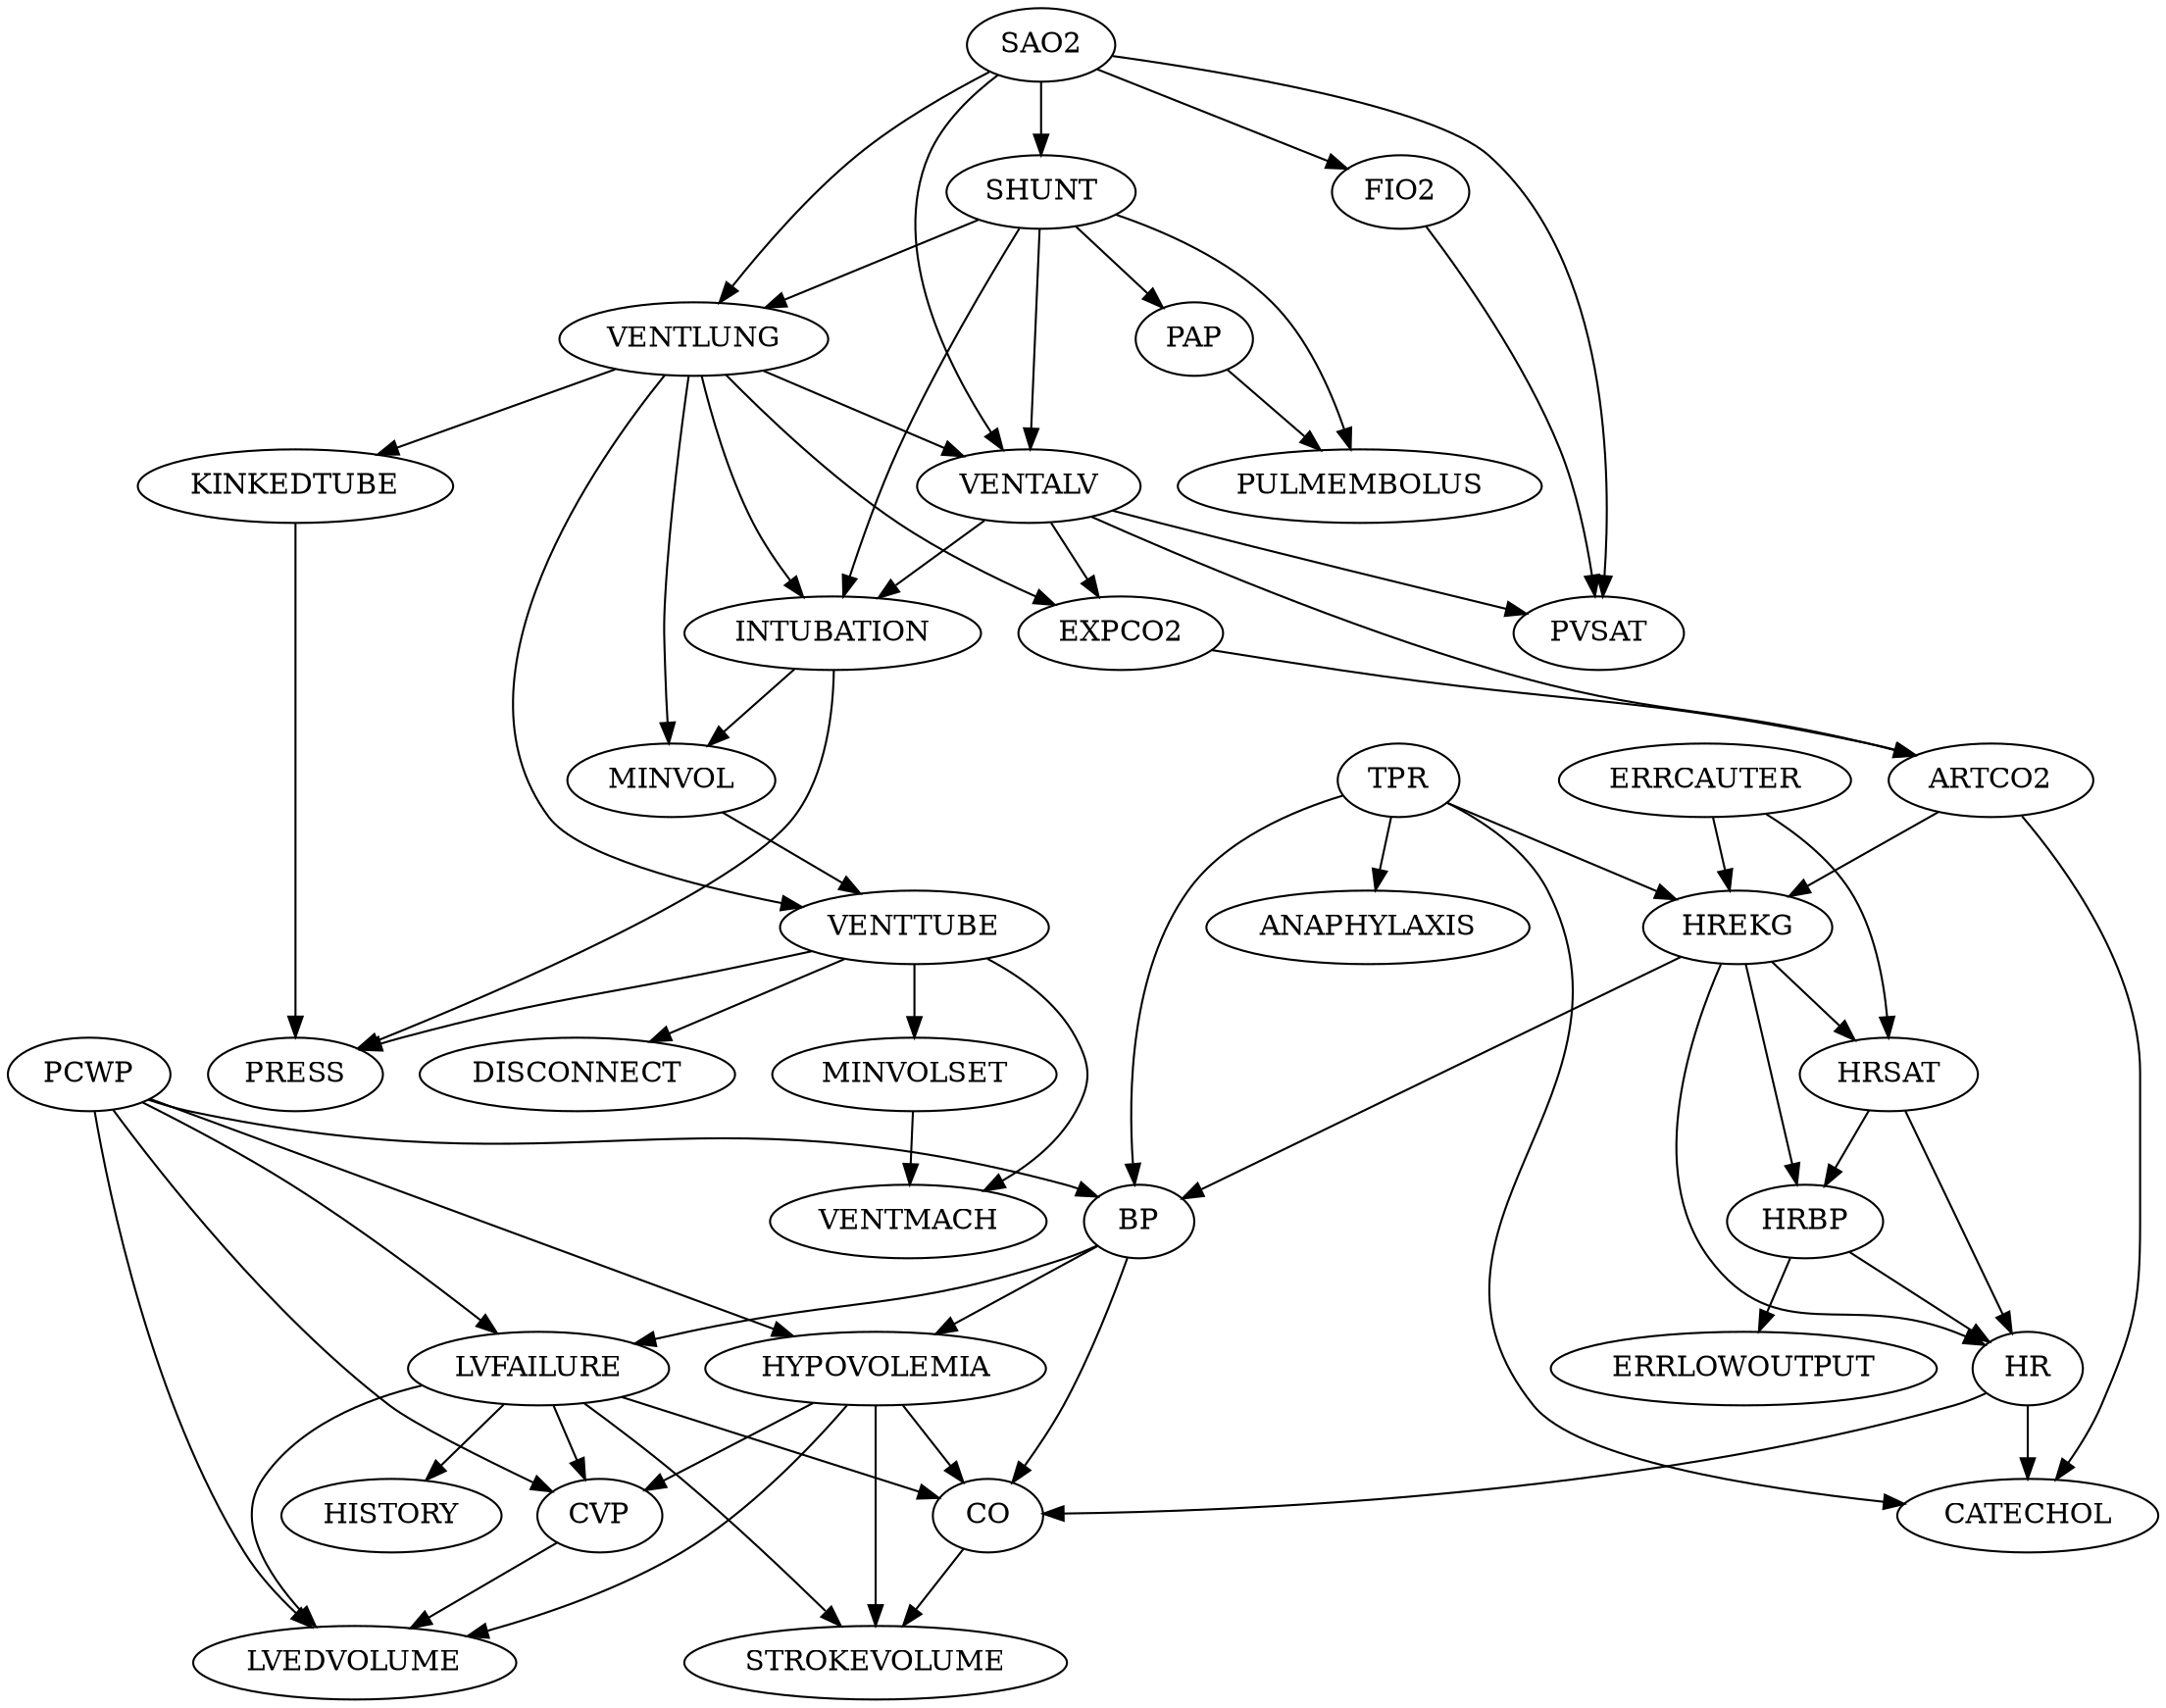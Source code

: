 digraph G {
    "HYPOVOLEMIA" -> "CO";
    "LVFAILURE" -> "CO";
    "HR" -> "CO";
    "BP" -> "CO";
    "PCWP" -> "CVP";
    "HYPOVOLEMIA" -> "CVP";
    "LVFAILURE" -> "CVP";
    "VENTTUBE" -> "MINVOLSET";
    "PCWP" -> "BP";
    "HREKG" -> "BP";
    "TPR" -> "BP";
    "VENTLUNG" -> "EXPCO2";
    "VENTALV" -> "EXPCO2";
    "VENTLUNG" -> "KINKEDTUBE";
    "LVFAILURE" -> "HISTORY";
    "SHUNT" -> "PAP";
    "INTUBATION" -> "MINVOL";
    "VENTLUNG" -> "MINVOL";
    "VENTTUBE" -> "DISCONNECT";
    "CVP" -> "LVEDVOLUME";
    "PCWP" -> "LVEDVOLUME";
    "HYPOVOLEMIA" -> "LVEDVOLUME";
    "LVFAILURE" -> "LVEDVOLUME";
    "KINKEDTUBE" -> "PRESS";
    "INTUBATION" -> "PRESS";
    "VENTTUBE" -> "PRESS";
    "TPR" -> "CATECHOL";
    "ARTCO2" -> "CATECHOL";
    "HR" -> "CATECHOL";
    "HRBP" -> "ERRLOWOUTPUT";
    "PAP" -> "PULMEMBOLUS";
    "SHUNT" -> "PULMEMBOLUS";
    "HREKG" -> "HRSAT";
    "ERRCAUTER" -> "HRSAT";
    "ERRCAUTER" -> "HREKG";
    "TPR" -> "HREKG";
    "ARTCO2" -> "HREKG";
    "FIO2" -> "PVSAT";
    "SAO2" -> "PVSAT";
    "VENTALV" -> "PVSAT";
    "EXPCO2" -> "ARTCO2";
    "VENTALV" -> "ARTCO2";
    "SAO2" -> "FIO2";
    "SAO2" -> "VENTLUNG";
    "SHUNT" -> "VENTLUNG";
    "HRBP" -> "HR";
    "HREKG" -> "HR";
    "HRSAT" -> "HR";
    "MINVOL" -> "VENTTUBE";
    "VENTLUNG" -> "VENTTUBE";
    "TPR" -> "ANAPHYLAXIS";
    "HYPOVOLEMIA" -> "STROKEVOLUME";
    "LVFAILURE" -> "STROKEVOLUME";
    "CO" -> "STROKEVOLUME";
    "PCWP" -> "LVFAILURE";
    "BP" -> "LVFAILURE";
    "SHUNT" -> "INTUBATION";
    "VENTLUNG" -> "INTUBATION";
    "VENTALV" -> "INTUBATION";
    "SAO2" -> "SHUNT";
    "SAO2" -> "VENTALV";
    "SHUNT" -> "VENTALV";
    "VENTLUNG" -> "VENTALV";
    "MINVOLSET" -> "VENTMACH";
    "VENTTUBE" -> "VENTMACH";
    "HREKG" -> "HRBP";
    "HRSAT" -> "HRBP";
    "PCWP" -> "HYPOVOLEMIA";
    "BP" -> "HYPOVOLEMIA";
}
